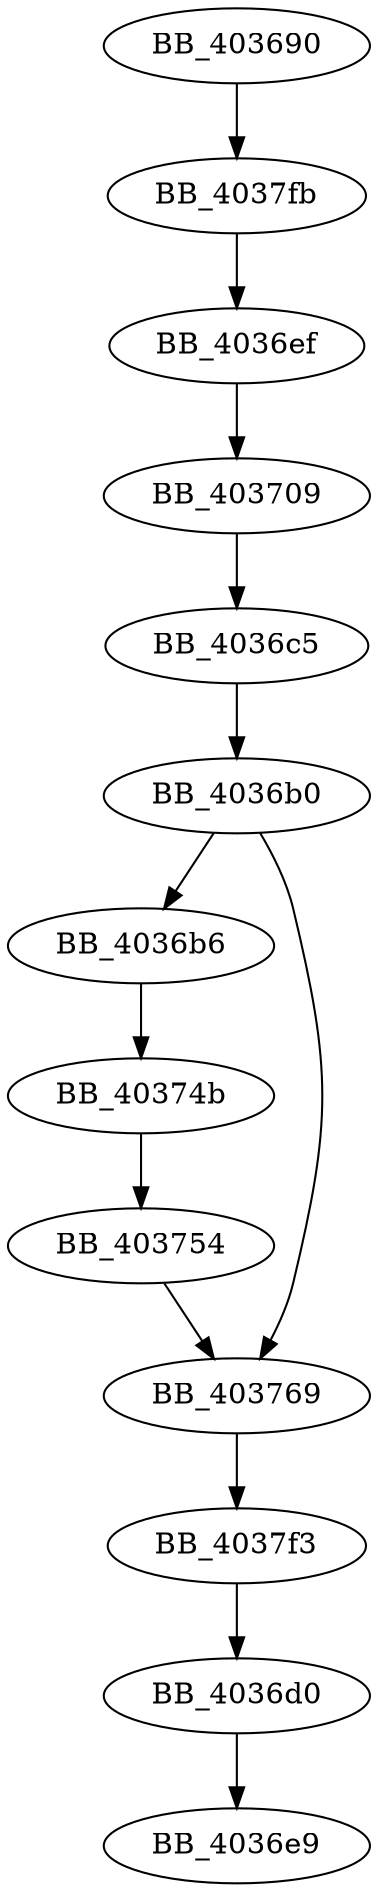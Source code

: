 DiGraph sub_403690{
BB_403690->BB_4037fb
BB_4036b0->BB_4036b6
BB_4036b0->BB_403769
BB_4036b6->BB_40374b
BB_4036c5->BB_4036b0
BB_4036d0->BB_4036e9
BB_4036ef->BB_403709
BB_403709->BB_4036c5
BB_40374b->BB_403754
BB_403754->BB_403769
BB_403769->BB_4037f3
BB_4037f3->BB_4036d0
BB_4037fb->BB_4036ef
}
